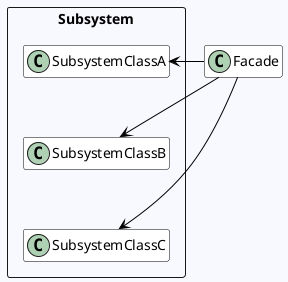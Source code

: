 @startuml
hide empty attributes
hide empty members
skinparam backgroundcolor GhostWhite
skinparam class {
 ArrowColor Black
 BackgroundColor White
 BorderColor Black
}

package Subsystem <<Rectangle>> {
 class SubsystemClassA
 class SubsystemClassB
 class SubsystemClassC
}

Facade -right-> SubsystemClassA
Facade -right-> SubsystemClassB
Facade -right-> SubsystemClassC

SubsystemClassA -[hidden]- SubsystemClassB
SubsystemClassB -[hidden]- SubsystemClassC
@enduml
